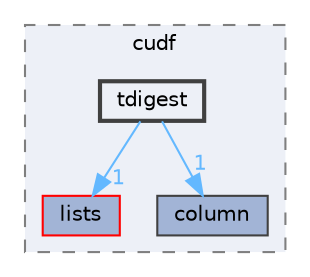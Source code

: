 digraph "D:/gitLibrary/cudf/cpp/include/cudf/tdigest"
{
 // LATEX_PDF_SIZE
  bgcolor="transparent";
  edge [fontname=Helvetica,fontsize=10,labelfontname=Helvetica,labelfontsize=10];
  node [fontname=Helvetica,fontsize=10,shape=box,height=0.2,width=0.4];
  compound=true
  subgraph clusterdir_87e6427d1ef099fd52d9d0724c66b062 {
    graph [ bgcolor="#edf0f7", pencolor="grey50", label="cudf", fontname=Helvetica,fontsize=10 style="filled,dashed", URL="dir_87e6427d1ef099fd52d9d0724c66b062.html",tooltip=""]
  dir_d4a9dbbcf74344d51a464821ca87a47e [label="lists", fillcolor="#a2b4d6", color="red", style="filled", URL="dir_d4a9dbbcf74344d51a464821ca87a47e.html",tooltip=""];
  dir_fce7e93f70105769e490dda9a6ac64fb [label="column", fillcolor="#a2b4d6", color="grey25", style="filled", URL="dir_fce7e93f70105769e490dda9a6ac64fb.html",tooltip=""];
  dir_cb1a6bbefdd038b6767b63dd79219a36 [label="tdigest", fillcolor="#edf0f7", color="grey25", style="filled,bold", URL="dir_cb1a6bbefdd038b6767b63dd79219a36.html",tooltip=""];
  }
  dir_cb1a6bbefdd038b6767b63dd79219a36->dir_d4a9dbbcf74344d51a464821ca87a47e [headlabel="1", labeldistance=1.5 headhref="dir_000035_000024.html" color="steelblue1" fontcolor="steelblue1"];
  dir_cb1a6bbefdd038b6767b63dd79219a36->dir_fce7e93f70105769e490dda9a6ac64fb [headlabel="1", labeldistance=1.5 headhref="dir_000035_000003.html" color="steelblue1" fontcolor="steelblue1"];
}
